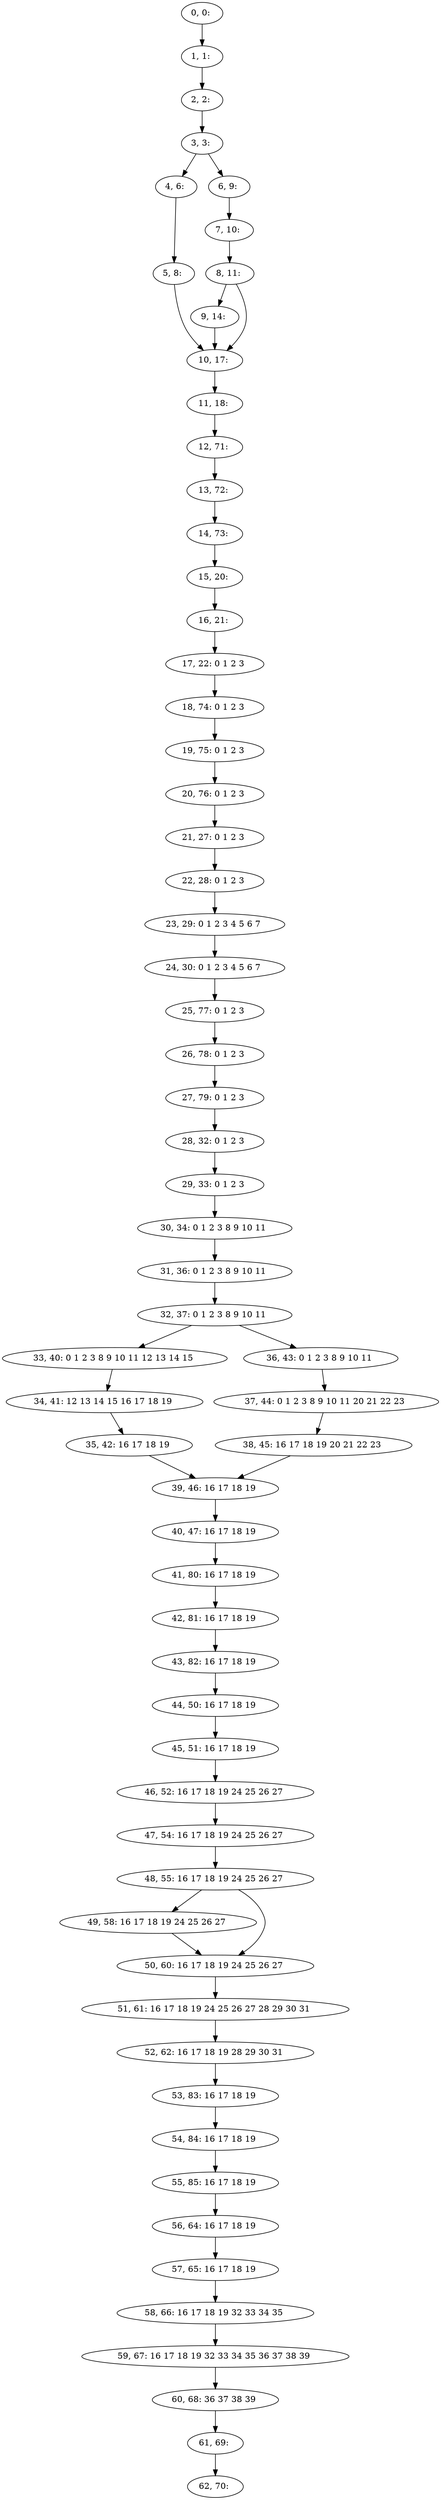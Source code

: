 digraph G {
0[label="0, 0: "];
1[label="1, 1: "];
2[label="2, 2: "];
3[label="3, 3: "];
4[label="4, 6: "];
5[label="5, 8: "];
6[label="6, 9: "];
7[label="7, 10: "];
8[label="8, 11: "];
9[label="9, 14: "];
10[label="10, 17: "];
11[label="11, 18: "];
12[label="12, 71: "];
13[label="13, 72: "];
14[label="14, 73: "];
15[label="15, 20: "];
16[label="16, 21: "];
17[label="17, 22: 0 1 2 3 "];
18[label="18, 74: 0 1 2 3 "];
19[label="19, 75: 0 1 2 3 "];
20[label="20, 76: 0 1 2 3 "];
21[label="21, 27: 0 1 2 3 "];
22[label="22, 28: 0 1 2 3 "];
23[label="23, 29: 0 1 2 3 4 5 6 7 "];
24[label="24, 30: 0 1 2 3 4 5 6 7 "];
25[label="25, 77: 0 1 2 3 "];
26[label="26, 78: 0 1 2 3 "];
27[label="27, 79: 0 1 2 3 "];
28[label="28, 32: 0 1 2 3 "];
29[label="29, 33: 0 1 2 3 "];
30[label="30, 34: 0 1 2 3 8 9 10 11 "];
31[label="31, 36: 0 1 2 3 8 9 10 11 "];
32[label="32, 37: 0 1 2 3 8 9 10 11 "];
33[label="33, 40: 0 1 2 3 8 9 10 11 12 13 14 15 "];
34[label="34, 41: 12 13 14 15 16 17 18 19 "];
35[label="35, 42: 16 17 18 19 "];
36[label="36, 43: 0 1 2 3 8 9 10 11 "];
37[label="37, 44: 0 1 2 3 8 9 10 11 20 21 22 23 "];
38[label="38, 45: 16 17 18 19 20 21 22 23 "];
39[label="39, 46: 16 17 18 19 "];
40[label="40, 47: 16 17 18 19 "];
41[label="41, 80: 16 17 18 19 "];
42[label="42, 81: 16 17 18 19 "];
43[label="43, 82: 16 17 18 19 "];
44[label="44, 50: 16 17 18 19 "];
45[label="45, 51: 16 17 18 19 "];
46[label="46, 52: 16 17 18 19 24 25 26 27 "];
47[label="47, 54: 16 17 18 19 24 25 26 27 "];
48[label="48, 55: 16 17 18 19 24 25 26 27 "];
49[label="49, 58: 16 17 18 19 24 25 26 27 "];
50[label="50, 60: 16 17 18 19 24 25 26 27 "];
51[label="51, 61: 16 17 18 19 24 25 26 27 28 29 30 31 "];
52[label="52, 62: 16 17 18 19 28 29 30 31 "];
53[label="53, 83: 16 17 18 19 "];
54[label="54, 84: 16 17 18 19 "];
55[label="55, 85: 16 17 18 19 "];
56[label="56, 64: 16 17 18 19 "];
57[label="57, 65: 16 17 18 19 "];
58[label="58, 66: 16 17 18 19 32 33 34 35 "];
59[label="59, 67: 16 17 18 19 32 33 34 35 36 37 38 39 "];
60[label="60, 68: 36 37 38 39 "];
61[label="61, 69: "];
62[label="62, 70: "];
0->1 ;
1->2 ;
2->3 ;
3->4 ;
3->6 ;
4->5 ;
5->10 ;
6->7 ;
7->8 ;
8->9 ;
8->10 ;
9->10 ;
10->11 ;
11->12 ;
12->13 ;
13->14 ;
14->15 ;
15->16 ;
16->17 ;
17->18 ;
18->19 ;
19->20 ;
20->21 ;
21->22 ;
22->23 ;
23->24 ;
24->25 ;
25->26 ;
26->27 ;
27->28 ;
28->29 ;
29->30 ;
30->31 ;
31->32 ;
32->33 ;
32->36 ;
33->34 ;
34->35 ;
35->39 ;
36->37 ;
37->38 ;
38->39 ;
39->40 ;
40->41 ;
41->42 ;
42->43 ;
43->44 ;
44->45 ;
45->46 ;
46->47 ;
47->48 ;
48->49 ;
48->50 ;
49->50 ;
50->51 ;
51->52 ;
52->53 ;
53->54 ;
54->55 ;
55->56 ;
56->57 ;
57->58 ;
58->59 ;
59->60 ;
60->61 ;
61->62 ;
}
